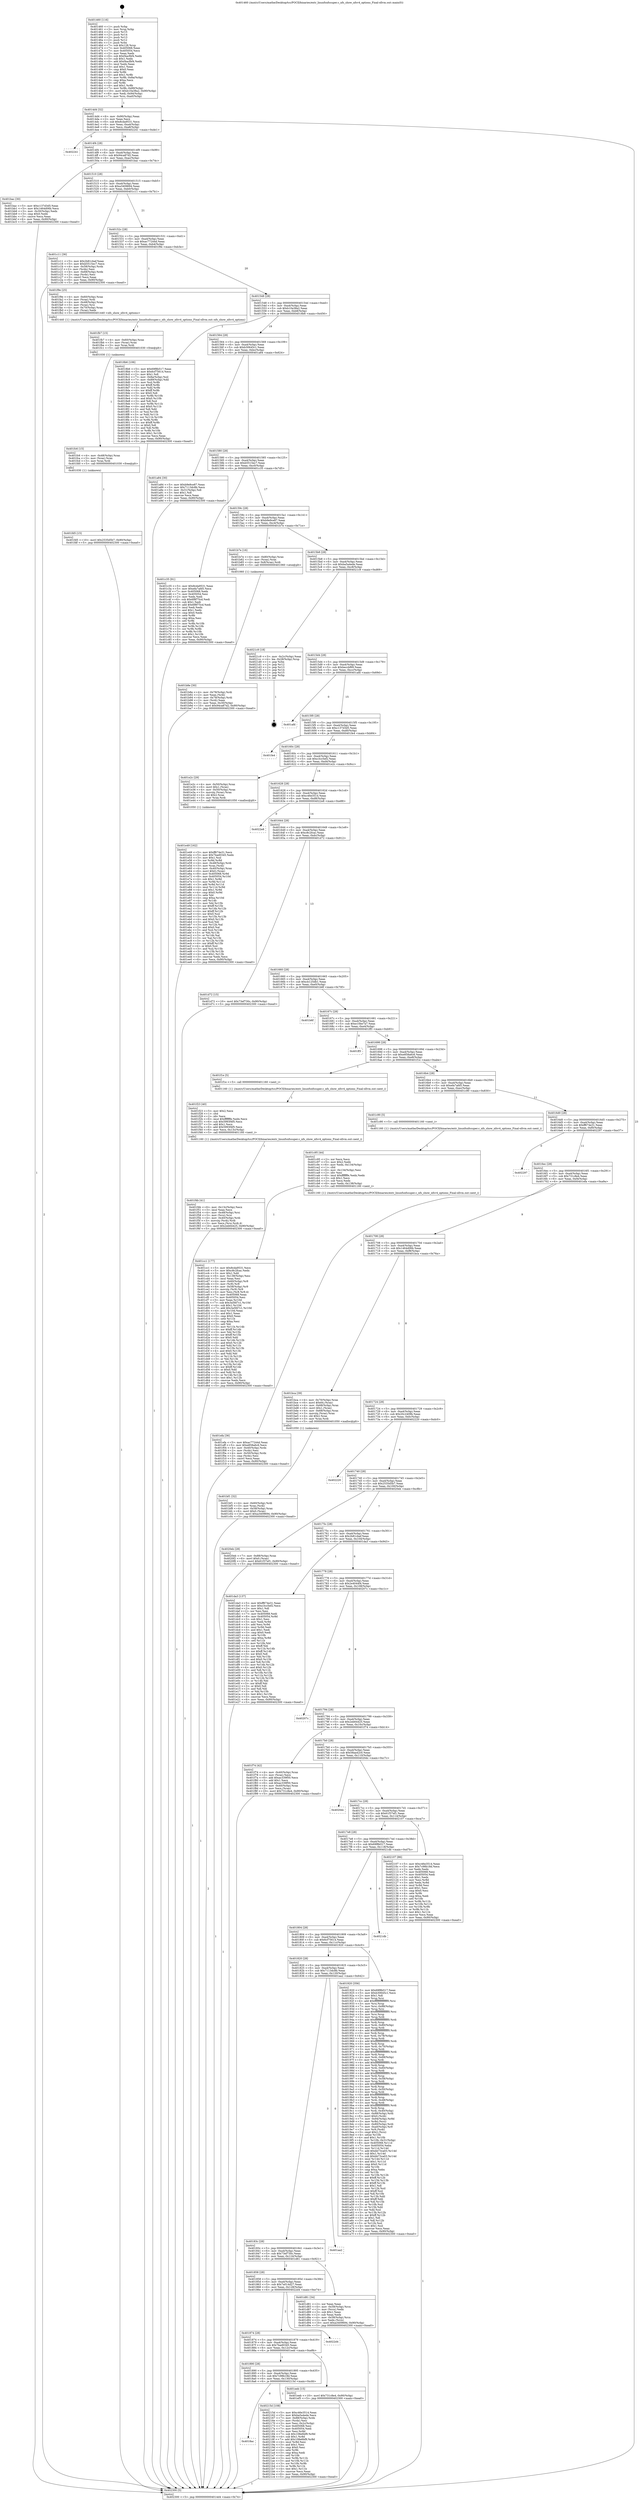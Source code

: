 digraph "0x401460" {
  label = "0x401460 (/mnt/c/Users/mathe/Desktop/tcc/POCII/binaries/extr_linuxfsnfssuper.c_nfs_show_nfsv4_options_Final-ollvm.out::main(0))"
  labelloc = "t"
  node[shape=record]

  Entry [label="",width=0.3,height=0.3,shape=circle,fillcolor=black,style=filled]
  "0x4014d4" [label="{
     0x4014d4 [32]\l
     | [instrs]\l
     &nbsp;&nbsp;0x4014d4 \<+6\>: mov -0x90(%rbp),%eax\l
     &nbsp;&nbsp;0x4014da \<+2\>: mov %eax,%ecx\l
     &nbsp;&nbsp;0x4014dc \<+6\>: sub $0x8cda9531,%ecx\l
     &nbsp;&nbsp;0x4014e2 \<+6\>: mov %eax,-0xa4(%rbp)\l
     &nbsp;&nbsp;0x4014e8 \<+6\>: mov %ecx,-0xa8(%rbp)\l
     &nbsp;&nbsp;0x4014ee \<+6\>: je 0000000000402241 \<main+0xde1\>\l
  }"]
  "0x402241" [label="{
     0x402241\l
  }", style=dashed]
  "0x4014f4" [label="{
     0x4014f4 [28]\l
     | [instrs]\l
     &nbsp;&nbsp;0x4014f4 \<+5\>: jmp 00000000004014f9 \<main+0x99\>\l
     &nbsp;&nbsp;0x4014f9 \<+6\>: mov -0xa4(%rbp),%eax\l
     &nbsp;&nbsp;0x4014ff \<+5\>: sub $0x94ca87d2,%eax\l
     &nbsp;&nbsp;0x401504 \<+6\>: mov %eax,-0xac(%rbp)\l
     &nbsp;&nbsp;0x40150a \<+6\>: je 0000000000401bac \<main+0x74c\>\l
  }"]
  Exit [label="",width=0.3,height=0.3,shape=circle,fillcolor=black,style=filled,peripheries=2]
  "0x401bac" [label="{
     0x401bac [30]\l
     | [instrs]\l
     &nbsp;&nbsp;0x401bac \<+5\>: mov $0xc137d3d5,%eax\l
     &nbsp;&nbsp;0x401bb1 \<+5\>: mov $0x1464d06b,%ecx\l
     &nbsp;&nbsp;0x401bb6 \<+3\>: mov -0x30(%rbp),%edx\l
     &nbsp;&nbsp;0x401bb9 \<+3\>: cmp $0x0,%edx\l
     &nbsp;&nbsp;0x401bbc \<+3\>: cmove %ecx,%eax\l
     &nbsp;&nbsp;0x401bbf \<+6\>: mov %eax,-0x90(%rbp)\l
     &nbsp;&nbsp;0x401bc5 \<+5\>: jmp 0000000000402300 \<main+0xea0\>\l
  }"]
  "0x401510" [label="{
     0x401510 [28]\l
     | [instrs]\l
     &nbsp;&nbsp;0x401510 \<+5\>: jmp 0000000000401515 \<main+0xb5\>\l
     &nbsp;&nbsp;0x401515 \<+6\>: mov -0xa4(%rbp),%eax\l
     &nbsp;&nbsp;0x40151b \<+5\>: sub $0xa3409694,%eax\l
     &nbsp;&nbsp;0x401520 \<+6\>: mov %eax,-0xb0(%rbp)\l
     &nbsp;&nbsp;0x401526 \<+6\>: je 0000000000401c11 \<main+0x7b1\>\l
  }"]
  "0x4018ac" [label="{
     0x4018ac\l
  }", style=dashed]
  "0x401c11" [label="{
     0x401c11 [36]\l
     | [instrs]\l
     &nbsp;&nbsp;0x401c11 \<+5\>: mov $0x2b81cbaf,%eax\l
     &nbsp;&nbsp;0x401c16 \<+5\>: mov $0xb5515ec7,%ecx\l
     &nbsp;&nbsp;0x401c1b \<+4\>: mov -0x58(%rbp),%rdx\l
     &nbsp;&nbsp;0x401c1f \<+2\>: mov (%rdx),%esi\l
     &nbsp;&nbsp;0x401c21 \<+4\>: mov -0x68(%rbp),%rdx\l
     &nbsp;&nbsp;0x401c25 \<+2\>: cmp (%rdx),%esi\l
     &nbsp;&nbsp;0x401c27 \<+3\>: cmovl %ecx,%eax\l
     &nbsp;&nbsp;0x401c2a \<+6\>: mov %eax,-0x90(%rbp)\l
     &nbsp;&nbsp;0x401c30 \<+5\>: jmp 0000000000402300 \<main+0xea0\>\l
  }"]
  "0x40152c" [label="{
     0x40152c [28]\l
     | [instrs]\l
     &nbsp;&nbsp;0x40152c \<+5\>: jmp 0000000000401531 \<main+0xd1\>\l
     &nbsp;&nbsp;0x401531 \<+6\>: mov -0xa4(%rbp),%eax\l
     &nbsp;&nbsp;0x401537 \<+5\>: sub $0xac77244d,%eax\l
     &nbsp;&nbsp;0x40153c \<+6\>: mov %eax,-0xb4(%rbp)\l
     &nbsp;&nbsp;0x401542 \<+6\>: je 0000000000401f9e \<main+0xb3e\>\l
  }"]
  "0x40215d" [label="{
     0x40215d [108]\l
     | [instrs]\l
     &nbsp;&nbsp;0x40215d \<+5\>: mov $0xc46e3514,%eax\l
     &nbsp;&nbsp;0x402162 \<+5\>: mov $0xba5a4ede,%ecx\l
     &nbsp;&nbsp;0x402167 \<+7\>: mov -0x88(%rbp),%rdx\l
     &nbsp;&nbsp;0x40216e \<+2\>: mov (%rdx),%esi\l
     &nbsp;&nbsp;0x402170 \<+3\>: mov %esi,-0x2c(%rbp)\l
     &nbsp;&nbsp;0x402173 \<+7\>: mov 0x405068,%esi\l
     &nbsp;&nbsp;0x40217a \<+7\>: mov 0x405054,%edi\l
     &nbsp;&nbsp;0x402181 \<+3\>: mov %esi,%r8d\l
     &nbsp;&nbsp;0x402184 \<+7\>: sub $0x108e6bf9,%r8d\l
     &nbsp;&nbsp;0x40218b \<+4\>: sub $0x1,%r8d\l
     &nbsp;&nbsp;0x40218f \<+7\>: add $0x108e6bf9,%r8d\l
     &nbsp;&nbsp;0x402196 \<+4\>: imul %r8d,%esi\l
     &nbsp;&nbsp;0x40219a \<+3\>: and $0x1,%esi\l
     &nbsp;&nbsp;0x40219d \<+3\>: cmp $0x0,%esi\l
     &nbsp;&nbsp;0x4021a0 \<+4\>: sete %r9b\l
     &nbsp;&nbsp;0x4021a4 \<+3\>: cmp $0xa,%edi\l
     &nbsp;&nbsp;0x4021a7 \<+4\>: setl %r10b\l
     &nbsp;&nbsp;0x4021ab \<+3\>: mov %r9b,%r11b\l
     &nbsp;&nbsp;0x4021ae \<+3\>: and %r10b,%r11b\l
     &nbsp;&nbsp;0x4021b1 \<+3\>: xor %r10b,%r9b\l
     &nbsp;&nbsp;0x4021b4 \<+3\>: or %r9b,%r11b\l
     &nbsp;&nbsp;0x4021b7 \<+4\>: test $0x1,%r11b\l
     &nbsp;&nbsp;0x4021bb \<+3\>: cmovne %ecx,%eax\l
     &nbsp;&nbsp;0x4021be \<+6\>: mov %eax,-0x90(%rbp)\l
     &nbsp;&nbsp;0x4021c4 \<+5\>: jmp 0000000000402300 \<main+0xea0\>\l
  }"]
  "0x401f9e" [label="{
     0x401f9e [25]\l
     | [instrs]\l
     &nbsp;&nbsp;0x401f9e \<+4\>: mov -0x60(%rbp),%rax\l
     &nbsp;&nbsp;0x401fa2 \<+3\>: mov (%rax),%rdi\l
     &nbsp;&nbsp;0x401fa5 \<+4\>: mov -0x48(%rbp),%rax\l
     &nbsp;&nbsp;0x401fa9 \<+3\>: mov (%rax),%rsi\l
     &nbsp;&nbsp;0x401fac \<+4\>: mov -0x70(%rbp),%rax\l
     &nbsp;&nbsp;0x401fb0 \<+2\>: mov (%rax),%edx\l
     &nbsp;&nbsp;0x401fb2 \<+5\>: call 0000000000401440 \<nfs_show_nfsv4_options\>\l
     | [calls]\l
     &nbsp;&nbsp;0x401440 \{1\} (/mnt/c/Users/mathe/Desktop/tcc/POCII/binaries/extr_linuxfsnfssuper.c_nfs_show_nfsv4_options_Final-ollvm.out::nfs_show_nfsv4_options)\l
  }"]
  "0x401548" [label="{
     0x401548 [28]\l
     | [instrs]\l
     &nbsp;&nbsp;0x401548 \<+5\>: jmp 000000000040154d \<main+0xed\>\l
     &nbsp;&nbsp;0x40154d \<+6\>: mov -0xa4(%rbp),%eax\l
     &nbsp;&nbsp;0x401553 \<+5\>: sub $0xb10a38a2,%eax\l
     &nbsp;&nbsp;0x401558 \<+6\>: mov %eax,-0xb8(%rbp)\l
     &nbsp;&nbsp;0x40155e \<+6\>: je 00000000004018b6 \<main+0x456\>\l
  }"]
  "0x401fd5" [label="{
     0x401fd5 [15]\l
     | [instrs]\l
     &nbsp;&nbsp;0x401fd5 \<+10\>: movl $0x2535d5b7,-0x90(%rbp)\l
     &nbsp;&nbsp;0x401fdf \<+5\>: jmp 0000000000402300 \<main+0xea0\>\l
  }"]
  "0x4018b6" [label="{
     0x4018b6 [106]\l
     | [instrs]\l
     &nbsp;&nbsp;0x4018b6 \<+5\>: mov $0x69f8b517,%eax\l
     &nbsp;&nbsp;0x4018bb \<+5\>: mov $0x6cf75614,%ecx\l
     &nbsp;&nbsp;0x4018c0 \<+2\>: mov $0x1,%dl\l
     &nbsp;&nbsp;0x4018c2 \<+7\>: mov -0x8a(%rbp),%sil\l
     &nbsp;&nbsp;0x4018c9 \<+7\>: mov -0x89(%rbp),%dil\l
     &nbsp;&nbsp;0x4018d0 \<+3\>: mov %sil,%r8b\l
     &nbsp;&nbsp;0x4018d3 \<+4\>: xor $0xff,%r8b\l
     &nbsp;&nbsp;0x4018d7 \<+3\>: mov %dil,%r9b\l
     &nbsp;&nbsp;0x4018da \<+4\>: xor $0xff,%r9b\l
     &nbsp;&nbsp;0x4018de \<+3\>: xor $0x0,%dl\l
     &nbsp;&nbsp;0x4018e1 \<+3\>: mov %r8b,%r10b\l
     &nbsp;&nbsp;0x4018e4 \<+4\>: and $0x0,%r10b\l
     &nbsp;&nbsp;0x4018e8 \<+3\>: and %dl,%sil\l
     &nbsp;&nbsp;0x4018eb \<+3\>: mov %r9b,%r11b\l
     &nbsp;&nbsp;0x4018ee \<+4\>: and $0x0,%r11b\l
     &nbsp;&nbsp;0x4018f2 \<+3\>: and %dl,%dil\l
     &nbsp;&nbsp;0x4018f5 \<+3\>: or %sil,%r10b\l
     &nbsp;&nbsp;0x4018f8 \<+3\>: or %dil,%r11b\l
     &nbsp;&nbsp;0x4018fb \<+3\>: xor %r11b,%r10b\l
     &nbsp;&nbsp;0x4018fe \<+3\>: or %r9b,%r8b\l
     &nbsp;&nbsp;0x401901 \<+4\>: xor $0xff,%r8b\l
     &nbsp;&nbsp;0x401905 \<+3\>: or $0x0,%dl\l
     &nbsp;&nbsp;0x401908 \<+3\>: and %dl,%r8b\l
     &nbsp;&nbsp;0x40190b \<+3\>: or %r8b,%r10b\l
     &nbsp;&nbsp;0x40190e \<+4\>: test $0x1,%r10b\l
     &nbsp;&nbsp;0x401912 \<+3\>: cmovne %ecx,%eax\l
     &nbsp;&nbsp;0x401915 \<+6\>: mov %eax,-0x90(%rbp)\l
     &nbsp;&nbsp;0x40191b \<+5\>: jmp 0000000000402300 \<main+0xea0\>\l
  }"]
  "0x401564" [label="{
     0x401564 [28]\l
     | [instrs]\l
     &nbsp;&nbsp;0x401564 \<+5\>: jmp 0000000000401569 \<main+0x109\>\l
     &nbsp;&nbsp;0x401569 \<+6\>: mov -0xa4(%rbp),%eax\l
     &nbsp;&nbsp;0x40156f \<+5\>: sub $0xb30645c1,%eax\l
     &nbsp;&nbsp;0x401574 \<+6\>: mov %eax,-0xbc(%rbp)\l
     &nbsp;&nbsp;0x40157a \<+6\>: je 0000000000401a84 \<main+0x624\>\l
  }"]
  "0x402300" [label="{
     0x402300 [5]\l
     | [instrs]\l
     &nbsp;&nbsp;0x402300 \<+5\>: jmp 00000000004014d4 \<main+0x74\>\l
  }"]
  "0x401460" [label="{
     0x401460 [116]\l
     | [instrs]\l
     &nbsp;&nbsp;0x401460 \<+1\>: push %rbp\l
     &nbsp;&nbsp;0x401461 \<+3\>: mov %rsp,%rbp\l
     &nbsp;&nbsp;0x401464 \<+2\>: push %r15\l
     &nbsp;&nbsp;0x401466 \<+2\>: push %r14\l
     &nbsp;&nbsp;0x401468 \<+2\>: push %r13\l
     &nbsp;&nbsp;0x40146a \<+2\>: push %r12\l
     &nbsp;&nbsp;0x40146c \<+1\>: push %rbx\l
     &nbsp;&nbsp;0x40146d \<+7\>: sub $0x128,%rsp\l
     &nbsp;&nbsp;0x401474 \<+7\>: mov 0x405068,%eax\l
     &nbsp;&nbsp;0x40147b \<+7\>: mov 0x405054,%ecx\l
     &nbsp;&nbsp;0x401482 \<+2\>: mov %eax,%edx\l
     &nbsp;&nbsp;0x401484 \<+6\>: sub $0xf4acfbf4,%edx\l
     &nbsp;&nbsp;0x40148a \<+3\>: sub $0x1,%edx\l
     &nbsp;&nbsp;0x40148d \<+6\>: add $0xf4acfbf4,%edx\l
     &nbsp;&nbsp;0x401493 \<+3\>: imul %edx,%eax\l
     &nbsp;&nbsp;0x401496 \<+3\>: and $0x1,%eax\l
     &nbsp;&nbsp;0x401499 \<+3\>: cmp $0x0,%eax\l
     &nbsp;&nbsp;0x40149c \<+4\>: sete %r8b\l
     &nbsp;&nbsp;0x4014a0 \<+4\>: and $0x1,%r8b\l
     &nbsp;&nbsp;0x4014a4 \<+7\>: mov %r8b,-0x8a(%rbp)\l
     &nbsp;&nbsp;0x4014ab \<+3\>: cmp $0xa,%ecx\l
     &nbsp;&nbsp;0x4014ae \<+4\>: setl %r8b\l
     &nbsp;&nbsp;0x4014b2 \<+4\>: and $0x1,%r8b\l
     &nbsp;&nbsp;0x4014b6 \<+7\>: mov %r8b,-0x89(%rbp)\l
     &nbsp;&nbsp;0x4014bd \<+10\>: movl $0xb10a38a2,-0x90(%rbp)\l
     &nbsp;&nbsp;0x4014c7 \<+6\>: mov %edi,-0x94(%rbp)\l
     &nbsp;&nbsp;0x4014cd \<+7\>: mov %rsi,-0xa0(%rbp)\l
  }"]
  "0x401fc6" [label="{
     0x401fc6 [15]\l
     | [instrs]\l
     &nbsp;&nbsp;0x401fc6 \<+4\>: mov -0x48(%rbp),%rax\l
     &nbsp;&nbsp;0x401fca \<+3\>: mov (%rax),%rax\l
     &nbsp;&nbsp;0x401fcd \<+3\>: mov %rax,%rdi\l
     &nbsp;&nbsp;0x401fd0 \<+5\>: call 0000000000401030 \<free@plt\>\l
     | [calls]\l
     &nbsp;&nbsp;0x401030 \{1\} (unknown)\l
  }"]
  "0x401a84" [label="{
     0x401a84 [30]\l
     | [instrs]\l
     &nbsp;&nbsp;0x401a84 \<+5\>: mov $0xb9e9ce87,%eax\l
     &nbsp;&nbsp;0x401a89 \<+5\>: mov $0x7113dc8b,%ecx\l
     &nbsp;&nbsp;0x401a8e \<+3\>: mov -0x31(%rbp),%dl\l
     &nbsp;&nbsp;0x401a91 \<+3\>: test $0x1,%dl\l
     &nbsp;&nbsp;0x401a94 \<+3\>: cmovne %ecx,%eax\l
     &nbsp;&nbsp;0x401a97 \<+6\>: mov %eax,-0x90(%rbp)\l
     &nbsp;&nbsp;0x401a9d \<+5\>: jmp 0000000000402300 \<main+0xea0\>\l
  }"]
  "0x401580" [label="{
     0x401580 [28]\l
     | [instrs]\l
     &nbsp;&nbsp;0x401580 \<+5\>: jmp 0000000000401585 \<main+0x125\>\l
     &nbsp;&nbsp;0x401585 \<+6\>: mov -0xa4(%rbp),%eax\l
     &nbsp;&nbsp;0x40158b \<+5\>: sub $0xb5515ec7,%eax\l
     &nbsp;&nbsp;0x401590 \<+6\>: mov %eax,-0xc0(%rbp)\l
     &nbsp;&nbsp;0x401596 \<+6\>: je 0000000000401c35 \<main+0x7d5\>\l
  }"]
  "0x401fb7" [label="{
     0x401fb7 [15]\l
     | [instrs]\l
     &nbsp;&nbsp;0x401fb7 \<+4\>: mov -0x60(%rbp),%rax\l
     &nbsp;&nbsp;0x401fbb \<+3\>: mov (%rax),%rax\l
     &nbsp;&nbsp;0x401fbe \<+3\>: mov %rax,%rdi\l
     &nbsp;&nbsp;0x401fc1 \<+5\>: call 0000000000401030 \<free@plt\>\l
     | [calls]\l
     &nbsp;&nbsp;0x401030 \{1\} (unknown)\l
  }"]
  "0x401c35" [label="{
     0x401c35 [91]\l
     | [instrs]\l
     &nbsp;&nbsp;0x401c35 \<+5\>: mov $0x8cda9531,%eax\l
     &nbsp;&nbsp;0x401c3a \<+5\>: mov $0xefa7afd5,%ecx\l
     &nbsp;&nbsp;0x401c3f \<+7\>: mov 0x405068,%edx\l
     &nbsp;&nbsp;0x401c46 \<+7\>: mov 0x405054,%esi\l
     &nbsp;&nbsp;0x401c4d \<+2\>: mov %edx,%edi\l
     &nbsp;&nbsp;0x401c4f \<+6\>: sub $0x6f8f75cd,%edi\l
     &nbsp;&nbsp;0x401c55 \<+3\>: sub $0x1,%edi\l
     &nbsp;&nbsp;0x401c58 \<+6\>: add $0x6f8f75cd,%edi\l
     &nbsp;&nbsp;0x401c5e \<+3\>: imul %edi,%edx\l
     &nbsp;&nbsp;0x401c61 \<+3\>: and $0x1,%edx\l
     &nbsp;&nbsp;0x401c64 \<+3\>: cmp $0x0,%edx\l
     &nbsp;&nbsp;0x401c67 \<+4\>: sete %r8b\l
     &nbsp;&nbsp;0x401c6b \<+3\>: cmp $0xa,%esi\l
     &nbsp;&nbsp;0x401c6e \<+4\>: setl %r9b\l
     &nbsp;&nbsp;0x401c72 \<+3\>: mov %r8b,%r10b\l
     &nbsp;&nbsp;0x401c75 \<+3\>: and %r9b,%r10b\l
     &nbsp;&nbsp;0x401c78 \<+3\>: xor %r9b,%r8b\l
     &nbsp;&nbsp;0x401c7b \<+3\>: or %r8b,%r10b\l
     &nbsp;&nbsp;0x401c7e \<+4\>: test $0x1,%r10b\l
     &nbsp;&nbsp;0x401c82 \<+3\>: cmovne %ecx,%eax\l
     &nbsp;&nbsp;0x401c85 \<+6\>: mov %eax,-0x90(%rbp)\l
     &nbsp;&nbsp;0x401c8b \<+5\>: jmp 0000000000402300 \<main+0xea0\>\l
  }"]
  "0x40159c" [label="{
     0x40159c [28]\l
     | [instrs]\l
     &nbsp;&nbsp;0x40159c \<+5\>: jmp 00000000004015a1 \<main+0x141\>\l
     &nbsp;&nbsp;0x4015a1 \<+6\>: mov -0xa4(%rbp),%eax\l
     &nbsp;&nbsp;0x4015a7 \<+5\>: sub $0xb9e9ce87,%eax\l
     &nbsp;&nbsp;0x4015ac \<+6\>: mov %eax,-0xc4(%rbp)\l
     &nbsp;&nbsp;0x4015b2 \<+6\>: je 0000000000401b7e \<main+0x71e\>\l
  }"]
  "0x401f4b" [label="{
     0x401f4b [41]\l
     | [instrs]\l
     &nbsp;&nbsp;0x401f4b \<+6\>: mov -0x13c(%rbp),%ecx\l
     &nbsp;&nbsp;0x401f51 \<+3\>: imul %eax,%ecx\l
     &nbsp;&nbsp;0x401f54 \<+4\>: mov -0x48(%rbp),%rsi\l
     &nbsp;&nbsp;0x401f58 \<+3\>: mov (%rsi),%rsi\l
     &nbsp;&nbsp;0x401f5b \<+4\>: mov -0x40(%rbp),%rdi\l
     &nbsp;&nbsp;0x401f5f \<+3\>: movslq (%rdi),%rdi\l
     &nbsp;&nbsp;0x401f62 \<+3\>: mov %ecx,(%rsi,%rdi,4)\l
     &nbsp;&nbsp;0x401f65 \<+10\>: movl $0x2eb64425,-0x90(%rbp)\l
     &nbsp;&nbsp;0x401f6f \<+5\>: jmp 0000000000402300 \<main+0xea0\>\l
  }"]
  "0x401b7e" [label="{
     0x401b7e [16]\l
     | [instrs]\l
     &nbsp;&nbsp;0x401b7e \<+4\>: mov -0x80(%rbp),%rax\l
     &nbsp;&nbsp;0x401b82 \<+3\>: mov (%rax),%rax\l
     &nbsp;&nbsp;0x401b85 \<+4\>: mov 0x8(%rax),%rdi\l
     &nbsp;&nbsp;0x401b89 \<+5\>: call 0000000000401060 \<atoi@plt\>\l
     | [calls]\l
     &nbsp;&nbsp;0x401060 \{1\} (unknown)\l
  }"]
  "0x4015b8" [label="{
     0x4015b8 [28]\l
     | [instrs]\l
     &nbsp;&nbsp;0x4015b8 \<+5\>: jmp 00000000004015bd \<main+0x15d\>\l
     &nbsp;&nbsp;0x4015bd \<+6\>: mov -0xa4(%rbp),%eax\l
     &nbsp;&nbsp;0x4015c3 \<+5\>: sub $0xba5a4ede,%eax\l
     &nbsp;&nbsp;0x4015c8 \<+6\>: mov %eax,-0xc8(%rbp)\l
     &nbsp;&nbsp;0x4015ce \<+6\>: je 00000000004021c9 \<main+0xd69\>\l
  }"]
  "0x401f23" [label="{
     0x401f23 [40]\l
     | [instrs]\l
     &nbsp;&nbsp;0x401f23 \<+5\>: mov $0x2,%ecx\l
     &nbsp;&nbsp;0x401f28 \<+1\>: cltd\l
     &nbsp;&nbsp;0x401f29 \<+2\>: idiv %ecx\l
     &nbsp;&nbsp;0x401f2b \<+6\>: imul $0xfffffffe,%edx,%ecx\l
     &nbsp;&nbsp;0x401f31 \<+6\>: sub $0x5993f4f5,%ecx\l
     &nbsp;&nbsp;0x401f37 \<+3\>: add $0x1,%ecx\l
     &nbsp;&nbsp;0x401f3a \<+6\>: add $0x5993f4f5,%ecx\l
     &nbsp;&nbsp;0x401f40 \<+6\>: mov %ecx,-0x13c(%rbp)\l
     &nbsp;&nbsp;0x401f46 \<+5\>: call 0000000000401160 \<next_i\>\l
     | [calls]\l
     &nbsp;&nbsp;0x401160 \{1\} (/mnt/c/Users/mathe/Desktop/tcc/POCII/binaries/extr_linuxfsnfssuper.c_nfs_show_nfsv4_options_Final-ollvm.out::next_i)\l
  }"]
  "0x4021c9" [label="{
     0x4021c9 [18]\l
     | [instrs]\l
     &nbsp;&nbsp;0x4021c9 \<+3\>: mov -0x2c(%rbp),%eax\l
     &nbsp;&nbsp;0x4021cc \<+4\>: lea -0x28(%rbp),%rsp\l
     &nbsp;&nbsp;0x4021d0 \<+1\>: pop %rbx\l
     &nbsp;&nbsp;0x4021d1 \<+2\>: pop %r12\l
     &nbsp;&nbsp;0x4021d3 \<+2\>: pop %r13\l
     &nbsp;&nbsp;0x4021d5 \<+2\>: pop %r14\l
     &nbsp;&nbsp;0x4021d7 \<+2\>: pop %r15\l
     &nbsp;&nbsp;0x4021d9 \<+1\>: pop %rbp\l
     &nbsp;&nbsp;0x4021da \<+1\>: ret\l
  }"]
  "0x4015d4" [label="{
     0x4015d4 [28]\l
     | [instrs]\l
     &nbsp;&nbsp;0x4015d4 \<+5\>: jmp 00000000004015d9 \<main+0x179\>\l
     &nbsp;&nbsp;0x4015d9 \<+6\>: mov -0xa4(%rbp),%eax\l
     &nbsp;&nbsp;0x4015df \<+5\>: sub $0xbeccbf69,%eax\l
     &nbsp;&nbsp;0x4015e4 \<+6\>: mov %eax,-0xcc(%rbp)\l
     &nbsp;&nbsp;0x4015ea \<+6\>: je 0000000000401afd \<main+0x69d\>\l
  }"]
  "0x401890" [label="{
     0x401890 [28]\l
     | [instrs]\l
     &nbsp;&nbsp;0x401890 \<+5\>: jmp 0000000000401895 \<main+0x435\>\l
     &nbsp;&nbsp;0x401895 \<+6\>: mov -0xa4(%rbp),%eax\l
     &nbsp;&nbsp;0x40189b \<+5\>: sub $0x7c98b18d,%eax\l
     &nbsp;&nbsp;0x4018a0 \<+6\>: mov %eax,-0x130(%rbp)\l
     &nbsp;&nbsp;0x4018a6 \<+6\>: je 000000000040215d \<main+0xcfd\>\l
  }"]
  "0x401afd" [label="{
     0x401afd\l
  }", style=dashed]
  "0x4015f0" [label="{
     0x4015f0 [28]\l
     | [instrs]\l
     &nbsp;&nbsp;0x4015f0 \<+5\>: jmp 00000000004015f5 \<main+0x195\>\l
     &nbsp;&nbsp;0x4015f5 \<+6\>: mov -0xa4(%rbp),%eax\l
     &nbsp;&nbsp;0x4015fb \<+5\>: sub $0xc137d3d5,%eax\l
     &nbsp;&nbsp;0x401600 \<+6\>: mov %eax,-0xd0(%rbp)\l
     &nbsp;&nbsp;0x401606 \<+6\>: je 0000000000401fe4 \<main+0xb84\>\l
  }"]
  "0x401eeb" [label="{
     0x401eeb [15]\l
     | [instrs]\l
     &nbsp;&nbsp;0x401eeb \<+10\>: movl $0x731c8e4,-0x90(%rbp)\l
     &nbsp;&nbsp;0x401ef5 \<+5\>: jmp 0000000000402300 \<main+0xea0\>\l
  }"]
  "0x401fe4" [label="{
     0x401fe4\l
  }", style=dashed]
  "0x40160c" [label="{
     0x40160c [28]\l
     | [instrs]\l
     &nbsp;&nbsp;0x40160c \<+5\>: jmp 0000000000401611 \<main+0x1b1\>\l
     &nbsp;&nbsp;0x401611 \<+6\>: mov -0xa4(%rbp),%eax\l
     &nbsp;&nbsp;0x401617 \<+5\>: sub $0xc3cc5ef2,%eax\l
     &nbsp;&nbsp;0x40161c \<+6\>: mov %eax,-0xd4(%rbp)\l
     &nbsp;&nbsp;0x401622 \<+6\>: je 0000000000401e2c \<main+0x9cc\>\l
  }"]
  "0x401874" [label="{
     0x401874 [28]\l
     | [instrs]\l
     &nbsp;&nbsp;0x401874 \<+5\>: jmp 0000000000401879 \<main+0x419\>\l
     &nbsp;&nbsp;0x401879 \<+6\>: mov -0xa4(%rbp),%eax\l
     &nbsp;&nbsp;0x40187f \<+5\>: sub $0x7bad0345,%eax\l
     &nbsp;&nbsp;0x401884 \<+6\>: mov %eax,-0x12c(%rbp)\l
     &nbsp;&nbsp;0x40188a \<+6\>: je 0000000000401eeb \<main+0xa8b\>\l
  }"]
  "0x401e2c" [label="{
     0x401e2c [29]\l
     | [instrs]\l
     &nbsp;&nbsp;0x401e2c \<+4\>: mov -0x50(%rbp),%rax\l
     &nbsp;&nbsp;0x401e30 \<+6\>: movl $0x1,(%rax)\l
     &nbsp;&nbsp;0x401e36 \<+4\>: mov -0x50(%rbp),%rax\l
     &nbsp;&nbsp;0x401e3a \<+3\>: movslq (%rax),%rax\l
     &nbsp;&nbsp;0x401e3d \<+4\>: shl $0x2,%rax\l
     &nbsp;&nbsp;0x401e41 \<+3\>: mov %rax,%rdi\l
     &nbsp;&nbsp;0x401e44 \<+5\>: call 0000000000401050 \<malloc@plt\>\l
     | [calls]\l
     &nbsp;&nbsp;0x401050 \{1\} (unknown)\l
  }"]
  "0x401628" [label="{
     0x401628 [28]\l
     | [instrs]\l
     &nbsp;&nbsp;0x401628 \<+5\>: jmp 000000000040162d \<main+0x1cd\>\l
     &nbsp;&nbsp;0x40162d \<+6\>: mov -0xa4(%rbp),%eax\l
     &nbsp;&nbsp;0x401633 \<+5\>: sub $0xc46e3514,%eax\l
     &nbsp;&nbsp;0x401638 \<+6\>: mov %eax,-0xd8(%rbp)\l
     &nbsp;&nbsp;0x40163e \<+6\>: je 00000000004022e8 \<main+0xe88\>\l
  }"]
  "0x4022d4" [label="{
     0x4022d4\l
  }", style=dashed]
  "0x4022e8" [label="{
     0x4022e8\l
  }", style=dashed]
  "0x401644" [label="{
     0x401644 [28]\l
     | [instrs]\l
     &nbsp;&nbsp;0x401644 \<+5\>: jmp 0000000000401649 \<main+0x1e9\>\l
     &nbsp;&nbsp;0x401649 \<+6\>: mov -0xa4(%rbp),%eax\l
     &nbsp;&nbsp;0x40164f \<+5\>: sub $0xc8c2fcac,%eax\l
     &nbsp;&nbsp;0x401654 \<+6\>: mov %eax,-0xdc(%rbp)\l
     &nbsp;&nbsp;0x40165a \<+6\>: je 0000000000401d72 \<main+0x912\>\l
  }"]
  "0x401e49" [label="{
     0x401e49 [162]\l
     | [instrs]\l
     &nbsp;&nbsp;0x401e49 \<+5\>: mov $0xff674e31,%ecx\l
     &nbsp;&nbsp;0x401e4e \<+5\>: mov $0x7bad0345,%edx\l
     &nbsp;&nbsp;0x401e53 \<+3\>: mov $0x1,%sil\l
     &nbsp;&nbsp;0x401e56 \<+3\>: xor %r8d,%r8d\l
     &nbsp;&nbsp;0x401e59 \<+4\>: mov -0x48(%rbp),%rdi\l
     &nbsp;&nbsp;0x401e5d \<+3\>: mov %rax,(%rdi)\l
     &nbsp;&nbsp;0x401e60 \<+4\>: mov -0x40(%rbp),%rax\l
     &nbsp;&nbsp;0x401e64 \<+6\>: movl $0x0,(%rax)\l
     &nbsp;&nbsp;0x401e6a \<+8\>: mov 0x405068,%r9d\l
     &nbsp;&nbsp;0x401e72 \<+8\>: mov 0x405054,%r10d\l
     &nbsp;&nbsp;0x401e7a \<+4\>: sub $0x1,%r8d\l
     &nbsp;&nbsp;0x401e7e \<+3\>: mov %r9d,%r11d\l
     &nbsp;&nbsp;0x401e81 \<+3\>: add %r8d,%r11d\l
     &nbsp;&nbsp;0x401e84 \<+4\>: imul %r11d,%r9d\l
     &nbsp;&nbsp;0x401e88 \<+4\>: and $0x1,%r9d\l
     &nbsp;&nbsp;0x401e8c \<+4\>: cmp $0x0,%r9d\l
     &nbsp;&nbsp;0x401e90 \<+3\>: sete %bl\l
     &nbsp;&nbsp;0x401e93 \<+4\>: cmp $0xa,%r10d\l
     &nbsp;&nbsp;0x401e97 \<+4\>: setl %r14b\l
     &nbsp;&nbsp;0x401e9b \<+3\>: mov %bl,%r15b\l
     &nbsp;&nbsp;0x401e9e \<+4\>: xor $0xff,%r15b\l
     &nbsp;&nbsp;0x401ea2 \<+3\>: mov %r14b,%r12b\l
     &nbsp;&nbsp;0x401ea5 \<+4\>: xor $0xff,%r12b\l
     &nbsp;&nbsp;0x401ea9 \<+4\>: xor $0x0,%sil\l
     &nbsp;&nbsp;0x401ead \<+3\>: mov %r15b,%r13b\l
     &nbsp;&nbsp;0x401eb0 \<+4\>: and $0x0,%r13b\l
     &nbsp;&nbsp;0x401eb4 \<+3\>: and %sil,%bl\l
     &nbsp;&nbsp;0x401eb7 \<+3\>: mov %r12b,%al\l
     &nbsp;&nbsp;0x401eba \<+2\>: and $0x0,%al\l
     &nbsp;&nbsp;0x401ebc \<+3\>: and %sil,%r14b\l
     &nbsp;&nbsp;0x401ebf \<+3\>: or %bl,%r13b\l
     &nbsp;&nbsp;0x401ec2 \<+3\>: or %r14b,%al\l
     &nbsp;&nbsp;0x401ec5 \<+3\>: xor %al,%r13b\l
     &nbsp;&nbsp;0x401ec8 \<+3\>: or %r12b,%r15b\l
     &nbsp;&nbsp;0x401ecb \<+4\>: xor $0xff,%r15b\l
     &nbsp;&nbsp;0x401ecf \<+4\>: or $0x0,%sil\l
     &nbsp;&nbsp;0x401ed3 \<+3\>: and %sil,%r15b\l
     &nbsp;&nbsp;0x401ed6 \<+3\>: or %r15b,%r13b\l
     &nbsp;&nbsp;0x401ed9 \<+4\>: test $0x1,%r13b\l
     &nbsp;&nbsp;0x401edd \<+3\>: cmovne %edx,%ecx\l
     &nbsp;&nbsp;0x401ee0 \<+6\>: mov %ecx,-0x90(%rbp)\l
     &nbsp;&nbsp;0x401ee6 \<+5\>: jmp 0000000000402300 \<main+0xea0\>\l
  }"]
  "0x401d72" [label="{
     0x401d72 [15]\l
     | [instrs]\l
     &nbsp;&nbsp;0x401d72 \<+10\>: movl $0x73ef730c,-0x90(%rbp)\l
     &nbsp;&nbsp;0x401d7c \<+5\>: jmp 0000000000402300 \<main+0xea0\>\l
  }"]
  "0x401660" [label="{
     0x401660 [28]\l
     | [instrs]\l
     &nbsp;&nbsp;0x401660 \<+5\>: jmp 0000000000401665 \<main+0x205\>\l
     &nbsp;&nbsp;0x401665 \<+6\>: mov -0xa4(%rbp),%eax\l
     &nbsp;&nbsp;0x40166b \<+5\>: sub $0xcb125db1,%eax\l
     &nbsp;&nbsp;0x401670 \<+6\>: mov %eax,-0xe0(%rbp)\l
     &nbsp;&nbsp;0x401676 \<+6\>: je 0000000000401b6f \<main+0x70f\>\l
  }"]
  "0x401858" [label="{
     0x401858 [28]\l
     | [instrs]\l
     &nbsp;&nbsp;0x401858 \<+5\>: jmp 000000000040185d \<main+0x3fd\>\l
     &nbsp;&nbsp;0x40185d \<+6\>: mov -0xa4(%rbp),%eax\l
     &nbsp;&nbsp;0x401863 \<+5\>: sub $0x7a014d27,%eax\l
     &nbsp;&nbsp;0x401868 \<+6\>: mov %eax,-0x128(%rbp)\l
     &nbsp;&nbsp;0x40186e \<+6\>: je 00000000004022d4 \<main+0xe74\>\l
  }"]
  "0x401b6f" [label="{
     0x401b6f\l
  }", style=dashed]
  "0x40167c" [label="{
     0x40167c [28]\l
     | [instrs]\l
     &nbsp;&nbsp;0x40167c \<+5\>: jmp 0000000000401681 \<main+0x221\>\l
     &nbsp;&nbsp;0x401681 \<+6\>: mov -0xa4(%rbp),%eax\l
     &nbsp;&nbsp;0x401687 \<+5\>: sub $0xe10be7a7,%eax\l
     &nbsp;&nbsp;0x40168c \<+6\>: mov %eax,-0xe4(%rbp)\l
     &nbsp;&nbsp;0x401692 \<+6\>: je 0000000000401ff3 \<main+0xb93\>\l
  }"]
  "0x401d81" [label="{
     0x401d81 [34]\l
     | [instrs]\l
     &nbsp;&nbsp;0x401d81 \<+2\>: xor %eax,%eax\l
     &nbsp;&nbsp;0x401d83 \<+4\>: mov -0x58(%rbp),%rcx\l
     &nbsp;&nbsp;0x401d87 \<+2\>: mov (%rcx),%edx\l
     &nbsp;&nbsp;0x401d89 \<+3\>: sub $0x1,%eax\l
     &nbsp;&nbsp;0x401d8c \<+2\>: sub %eax,%edx\l
     &nbsp;&nbsp;0x401d8e \<+4\>: mov -0x58(%rbp),%rcx\l
     &nbsp;&nbsp;0x401d92 \<+2\>: mov %edx,(%rcx)\l
     &nbsp;&nbsp;0x401d94 \<+10\>: movl $0xa3409694,-0x90(%rbp)\l
     &nbsp;&nbsp;0x401d9e \<+5\>: jmp 0000000000402300 \<main+0xea0\>\l
  }"]
  "0x401ff3" [label="{
     0x401ff3\l
  }", style=dashed]
  "0x401698" [label="{
     0x401698 [28]\l
     | [instrs]\l
     &nbsp;&nbsp;0x401698 \<+5\>: jmp 000000000040169d \<main+0x23d\>\l
     &nbsp;&nbsp;0x40169d \<+6\>: mov -0xa4(%rbp),%eax\l
     &nbsp;&nbsp;0x4016a3 \<+5\>: sub $0xe858a6c6,%eax\l
     &nbsp;&nbsp;0x4016a8 \<+6\>: mov %eax,-0xe8(%rbp)\l
     &nbsp;&nbsp;0x4016ae \<+6\>: je 0000000000401f1e \<main+0xabe\>\l
  }"]
  "0x40183c" [label="{
     0x40183c [28]\l
     | [instrs]\l
     &nbsp;&nbsp;0x40183c \<+5\>: jmp 0000000000401841 \<main+0x3e1\>\l
     &nbsp;&nbsp;0x401841 \<+6\>: mov -0xa4(%rbp),%eax\l
     &nbsp;&nbsp;0x401847 \<+5\>: sub $0x73ef730c,%eax\l
     &nbsp;&nbsp;0x40184c \<+6\>: mov %eax,-0x124(%rbp)\l
     &nbsp;&nbsp;0x401852 \<+6\>: je 0000000000401d81 \<main+0x921\>\l
  }"]
  "0x401f1e" [label="{
     0x401f1e [5]\l
     | [instrs]\l
     &nbsp;&nbsp;0x401f1e \<+5\>: call 0000000000401160 \<next_i\>\l
     | [calls]\l
     &nbsp;&nbsp;0x401160 \{1\} (/mnt/c/Users/mathe/Desktop/tcc/POCII/binaries/extr_linuxfsnfssuper.c_nfs_show_nfsv4_options_Final-ollvm.out::next_i)\l
  }"]
  "0x4016b4" [label="{
     0x4016b4 [28]\l
     | [instrs]\l
     &nbsp;&nbsp;0x4016b4 \<+5\>: jmp 00000000004016b9 \<main+0x259\>\l
     &nbsp;&nbsp;0x4016b9 \<+6\>: mov -0xa4(%rbp),%eax\l
     &nbsp;&nbsp;0x4016bf \<+5\>: sub $0xefa7afd5,%eax\l
     &nbsp;&nbsp;0x4016c4 \<+6\>: mov %eax,-0xec(%rbp)\l
     &nbsp;&nbsp;0x4016ca \<+6\>: je 0000000000401c90 \<main+0x830\>\l
  }"]
  "0x401aa2" [label="{
     0x401aa2\l
  }", style=dashed]
  "0x401c90" [label="{
     0x401c90 [5]\l
     | [instrs]\l
     &nbsp;&nbsp;0x401c90 \<+5\>: call 0000000000401160 \<next_i\>\l
     | [calls]\l
     &nbsp;&nbsp;0x401160 \{1\} (/mnt/c/Users/mathe/Desktop/tcc/POCII/binaries/extr_linuxfsnfssuper.c_nfs_show_nfsv4_options_Final-ollvm.out::next_i)\l
  }"]
  "0x4016d0" [label="{
     0x4016d0 [28]\l
     | [instrs]\l
     &nbsp;&nbsp;0x4016d0 \<+5\>: jmp 00000000004016d5 \<main+0x275\>\l
     &nbsp;&nbsp;0x4016d5 \<+6\>: mov -0xa4(%rbp),%eax\l
     &nbsp;&nbsp;0x4016db \<+5\>: sub $0xff674e31,%eax\l
     &nbsp;&nbsp;0x4016e0 \<+6\>: mov %eax,-0xf0(%rbp)\l
     &nbsp;&nbsp;0x4016e6 \<+6\>: je 0000000000402297 \<main+0xe37\>\l
  }"]
  "0x401cc1" [label="{
     0x401cc1 [177]\l
     | [instrs]\l
     &nbsp;&nbsp;0x401cc1 \<+5\>: mov $0x8cda9531,%ecx\l
     &nbsp;&nbsp;0x401cc6 \<+5\>: mov $0xc8c2fcac,%edx\l
     &nbsp;&nbsp;0x401ccb \<+3\>: mov $0x1,%dil\l
     &nbsp;&nbsp;0x401cce \<+6\>: mov -0x138(%rbp),%esi\l
     &nbsp;&nbsp;0x401cd4 \<+3\>: imul %eax,%esi\l
     &nbsp;&nbsp;0x401cd7 \<+4\>: mov -0x60(%rbp),%r8\l
     &nbsp;&nbsp;0x401cdb \<+3\>: mov (%r8),%r8\l
     &nbsp;&nbsp;0x401cde \<+4\>: mov -0x58(%rbp),%r9\l
     &nbsp;&nbsp;0x401ce2 \<+3\>: movslq (%r9),%r9\l
     &nbsp;&nbsp;0x401ce5 \<+4\>: mov %esi,(%r8,%r9,4)\l
     &nbsp;&nbsp;0x401ce9 \<+7\>: mov 0x405068,%eax\l
     &nbsp;&nbsp;0x401cf0 \<+7\>: mov 0x405054,%esi\l
     &nbsp;&nbsp;0x401cf7 \<+3\>: mov %eax,%r10d\l
     &nbsp;&nbsp;0x401cfa \<+7\>: sub $0x3a5fd7c1,%r10d\l
     &nbsp;&nbsp;0x401d01 \<+4\>: sub $0x1,%r10d\l
     &nbsp;&nbsp;0x401d05 \<+7\>: add $0x3a5fd7c1,%r10d\l
     &nbsp;&nbsp;0x401d0c \<+4\>: imul %r10d,%eax\l
     &nbsp;&nbsp;0x401d10 \<+3\>: and $0x1,%eax\l
     &nbsp;&nbsp;0x401d13 \<+3\>: cmp $0x0,%eax\l
     &nbsp;&nbsp;0x401d16 \<+4\>: sete %r11b\l
     &nbsp;&nbsp;0x401d1a \<+3\>: cmp $0xa,%esi\l
     &nbsp;&nbsp;0x401d1d \<+3\>: setl %bl\l
     &nbsp;&nbsp;0x401d20 \<+3\>: mov %r11b,%r14b\l
     &nbsp;&nbsp;0x401d23 \<+4\>: xor $0xff,%r14b\l
     &nbsp;&nbsp;0x401d27 \<+3\>: mov %bl,%r15b\l
     &nbsp;&nbsp;0x401d2a \<+4\>: xor $0xff,%r15b\l
     &nbsp;&nbsp;0x401d2e \<+4\>: xor $0x0,%dil\l
     &nbsp;&nbsp;0x401d32 \<+3\>: mov %r14b,%r12b\l
     &nbsp;&nbsp;0x401d35 \<+4\>: and $0x0,%r12b\l
     &nbsp;&nbsp;0x401d39 \<+3\>: and %dil,%r11b\l
     &nbsp;&nbsp;0x401d3c \<+3\>: mov %r15b,%r13b\l
     &nbsp;&nbsp;0x401d3f \<+4\>: and $0x0,%r13b\l
     &nbsp;&nbsp;0x401d43 \<+3\>: and %dil,%bl\l
     &nbsp;&nbsp;0x401d46 \<+3\>: or %r11b,%r12b\l
     &nbsp;&nbsp;0x401d49 \<+3\>: or %bl,%r13b\l
     &nbsp;&nbsp;0x401d4c \<+3\>: xor %r13b,%r12b\l
     &nbsp;&nbsp;0x401d4f \<+3\>: or %r15b,%r14b\l
     &nbsp;&nbsp;0x401d52 \<+4\>: xor $0xff,%r14b\l
     &nbsp;&nbsp;0x401d56 \<+4\>: or $0x0,%dil\l
     &nbsp;&nbsp;0x401d5a \<+3\>: and %dil,%r14b\l
     &nbsp;&nbsp;0x401d5d \<+3\>: or %r14b,%r12b\l
     &nbsp;&nbsp;0x401d60 \<+4\>: test $0x1,%r12b\l
     &nbsp;&nbsp;0x401d64 \<+3\>: cmovne %edx,%ecx\l
     &nbsp;&nbsp;0x401d67 \<+6\>: mov %ecx,-0x90(%rbp)\l
     &nbsp;&nbsp;0x401d6d \<+5\>: jmp 0000000000402300 \<main+0xea0\>\l
  }"]
  "0x402297" [label="{
     0x402297\l
  }", style=dashed]
  "0x4016ec" [label="{
     0x4016ec [28]\l
     | [instrs]\l
     &nbsp;&nbsp;0x4016ec \<+5\>: jmp 00000000004016f1 \<main+0x291\>\l
     &nbsp;&nbsp;0x4016f1 \<+6\>: mov -0xa4(%rbp),%eax\l
     &nbsp;&nbsp;0x4016f7 \<+5\>: sub $0x731c8e4,%eax\l
     &nbsp;&nbsp;0x4016fc \<+6\>: mov %eax,-0xf4(%rbp)\l
     &nbsp;&nbsp;0x401702 \<+6\>: je 0000000000401efa \<main+0xa9a\>\l
  }"]
  "0x401c95" [label="{
     0x401c95 [44]\l
     | [instrs]\l
     &nbsp;&nbsp;0x401c95 \<+2\>: xor %ecx,%ecx\l
     &nbsp;&nbsp;0x401c97 \<+5\>: mov $0x2,%edx\l
     &nbsp;&nbsp;0x401c9c \<+6\>: mov %edx,-0x134(%rbp)\l
     &nbsp;&nbsp;0x401ca2 \<+1\>: cltd\l
     &nbsp;&nbsp;0x401ca3 \<+6\>: mov -0x134(%rbp),%esi\l
     &nbsp;&nbsp;0x401ca9 \<+2\>: idiv %esi\l
     &nbsp;&nbsp;0x401cab \<+6\>: imul $0xfffffffe,%edx,%edx\l
     &nbsp;&nbsp;0x401cb1 \<+3\>: sub $0x1,%ecx\l
     &nbsp;&nbsp;0x401cb4 \<+2\>: sub %ecx,%edx\l
     &nbsp;&nbsp;0x401cb6 \<+6\>: mov %edx,-0x138(%rbp)\l
     &nbsp;&nbsp;0x401cbc \<+5\>: call 0000000000401160 \<next_i\>\l
     | [calls]\l
     &nbsp;&nbsp;0x401160 \{1\} (/mnt/c/Users/mathe/Desktop/tcc/POCII/binaries/extr_linuxfsnfssuper.c_nfs_show_nfsv4_options_Final-ollvm.out::next_i)\l
  }"]
  "0x401efa" [label="{
     0x401efa [36]\l
     | [instrs]\l
     &nbsp;&nbsp;0x401efa \<+5\>: mov $0xac77244d,%eax\l
     &nbsp;&nbsp;0x401eff \<+5\>: mov $0xe858a6c6,%ecx\l
     &nbsp;&nbsp;0x401f04 \<+4\>: mov -0x40(%rbp),%rdx\l
     &nbsp;&nbsp;0x401f08 \<+2\>: mov (%rdx),%esi\l
     &nbsp;&nbsp;0x401f0a \<+4\>: mov -0x50(%rbp),%rdx\l
     &nbsp;&nbsp;0x401f0e \<+2\>: cmp (%rdx),%esi\l
     &nbsp;&nbsp;0x401f10 \<+3\>: cmovl %ecx,%eax\l
     &nbsp;&nbsp;0x401f13 \<+6\>: mov %eax,-0x90(%rbp)\l
     &nbsp;&nbsp;0x401f19 \<+5\>: jmp 0000000000402300 \<main+0xea0\>\l
  }"]
  "0x401708" [label="{
     0x401708 [28]\l
     | [instrs]\l
     &nbsp;&nbsp;0x401708 \<+5\>: jmp 000000000040170d \<main+0x2ad\>\l
     &nbsp;&nbsp;0x40170d \<+6\>: mov -0xa4(%rbp),%eax\l
     &nbsp;&nbsp;0x401713 \<+5\>: sub $0x1464d06b,%eax\l
     &nbsp;&nbsp;0x401718 \<+6\>: mov %eax,-0xf8(%rbp)\l
     &nbsp;&nbsp;0x40171e \<+6\>: je 0000000000401bca \<main+0x76a\>\l
  }"]
  "0x401bf1" [label="{
     0x401bf1 [32]\l
     | [instrs]\l
     &nbsp;&nbsp;0x401bf1 \<+4\>: mov -0x60(%rbp),%rdi\l
     &nbsp;&nbsp;0x401bf5 \<+3\>: mov %rax,(%rdi)\l
     &nbsp;&nbsp;0x401bf8 \<+4\>: mov -0x58(%rbp),%rax\l
     &nbsp;&nbsp;0x401bfc \<+6\>: movl $0x0,(%rax)\l
     &nbsp;&nbsp;0x401c02 \<+10\>: movl $0xa3409694,-0x90(%rbp)\l
     &nbsp;&nbsp;0x401c0c \<+5\>: jmp 0000000000402300 \<main+0xea0\>\l
  }"]
  "0x401bca" [label="{
     0x401bca [39]\l
     | [instrs]\l
     &nbsp;&nbsp;0x401bca \<+4\>: mov -0x70(%rbp),%rax\l
     &nbsp;&nbsp;0x401bce \<+6\>: movl $0x64,(%rax)\l
     &nbsp;&nbsp;0x401bd4 \<+4\>: mov -0x68(%rbp),%rax\l
     &nbsp;&nbsp;0x401bd8 \<+6\>: movl $0x1,(%rax)\l
     &nbsp;&nbsp;0x401bde \<+4\>: mov -0x68(%rbp),%rax\l
     &nbsp;&nbsp;0x401be2 \<+3\>: movslq (%rax),%rax\l
     &nbsp;&nbsp;0x401be5 \<+4\>: shl $0x2,%rax\l
     &nbsp;&nbsp;0x401be9 \<+3\>: mov %rax,%rdi\l
     &nbsp;&nbsp;0x401bec \<+5\>: call 0000000000401050 \<malloc@plt\>\l
     | [calls]\l
     &nbsp;&nbsp;0x401050 \{1\} (unknown)\l
  }"]
  "0x401724" [label="{
     0x401724 [28]\l
     | [instrs]\l
     &nbsp;&nbsp;0x401724 \<+5\>: jmp 0000000000401729 \<main+0x2c9\>\l
     &nbsp;&nbsp;0x401729 \<+6\>: mov -0xa4(%rbp),%eax\l
     &nbsp;&nbsp;0x40172f \<+5\>: sub $0x20c2409b,%eax\l
     &nbsp;&nbsp;0x401734 \<+6\>: mov %eax,-0xfc(%rbp)\l
     &nbsp;&nbsp;0x40173a \<+6\>: je 0000000000402220 \<main+0xdc0\>\l
  }"]
  "0x401b8e" [label="{
     0x401b8e [30]\l
     | [instrs]\l
     &nbsp;&nbsp;0x401b8e \<+4\>: mov -0x78(%rbp),%rdi\l
     &nbsp;&nbsp;0x401b92 \<+2\>: mov %eax,(%rdi)\l
     &nbsp;&nbsp;0x401b94 \<+4\>: mov -0x78(%rbp),%rdi\l
     &nbsp;&nbsp;0x401b98 \<+2\>: mov (%rdi),%eax\l
     &nbsp;&nbsp;0x401b9a \<+3\>: mov %eax,-0x30(%rbp)\l
     &nbsp;&nbsp;0x401b9d \<+10\>: movl $0x94ca87d2,-0x90(%rbp)\l
     &nbsp;&nbsp;0x401ba7 \<+5\>: jmp 0000000000402300 \<main+0xea0\>\l
  }"]
  "0x402220" [label="{
     0x402220\l
  }", style=dashed]
  "0x401740" [label="{
     0x401740 [28]\l
     | [instrs]\l
     &nbsp;&nbsp;0x401740 \<+5\>: jmp 0000000000401745 \<main+0x2e5\>\l
     &nbsp;&nbsp;0x401745 \<+6\>: mov -0xa4(%rbp),%eax\l
     &nbsp;&nbsp;0x40174b \<+5\>: sub $0x2535d5b7,%eax\l
     &nbsp;&nbsp;0x401750 \<+6\>: mov %eax,-0x100(%rbp)\l
     &nbsp;&nbsp;0x401756 \<+6\>: je 00000000004020eb \<main+0xc8b\>\l
  }"]
  "0x401820" [label="{
     0x401820 [28]\l
     | [instrs]\l
     &nbsp;&nbsp;0x401820 \<+5\>: jmp 0000000000401825 \<main+0x3c5\>\l
     &nbsp;&nbsp;0x401825 \<+6\>: mov -0xa4(%rbp),%eax\l
     &nbsp;&nbsp;0x40182b \<+5\>: sub $0x7113dc8b,%eax\l
     &nbsp;&nbsp;0x401830 \<+6\>: mov %eax,-0x120(%rbp)\l
     &nbsp;&nbsp;0x401836 \<+6\>: je 0000000000401aa2 \<main+0x642\>\l
  }"]
  "0x4020eb" [label="{
     0x4020eb [28]\l
     | [instrs]\l
     &nbsp;&nbsp;0x4020eb \<+7\>: mov -0x88(%rbp),%rax\l
     &nbsp;&nbsp;0x4020f2 \<+6\>: movl $0x0,(%rax)\l
     &nbsp;&nbsp;0x4020f8 \<+10\>: movl $0x61f37ef1,-0x90(%rbp)\l
     &nbsp;&nbsp;0x402102 \<+5\>: jmp 0000000000402300 \<main+0xea0\>\l
  }"]
  "0x40175c" [label="{
     0x40175c [28]\l
     | [instrs]\l
     &nbsp;&nbsp;0x40175c \<+5\>: jmp 0000000000401761 \<main+0x301\>\l
     &nbsp;&nbsp;0x401761 \<+6\>: mov -0xa4(%rbp),%eax\l
     &nbsp;&nbsp;0x401767 \<+5\>: sub $0x2b81cbaf,%eax\l
     &nbsp;&nbsp;0x40176c \<+6\>: mov %eax,-0x104(%rbp)\l
     &nbsp;&nbsp;0x401772 \<+6\>: je 0000000000401da3 \<main+0x943\>\l
  }"]
  "0x401920" [label="{
     0x401920 [356]\l
     | [instrs]\l
     &nbsp;&nbsp;0x401920 \<+5\>: mov $0x69f8b517,%eax\l
     &nbsp;&nbsp;0x401925 \<+5\>: mov $0xb30645c1,%ecx\l
     &nbsp;&nbsp;0x40192a \<+2\>: mov $0x1,%dl\l
     &nbsp;&nbsp;0x40192c \<+3\>: mov %rsp,%rsi\l
     &nbsp;&nbsp;0x40192f \<+4\>: add $0xfffffffffffffff0,%rsi\l
     &nbsp;&nbsp;0x401933 \<+3\>: mov %rsi,%rsp\l
     &nbsp;&nbsp;0x401936 \<+7\>: mov %rsi,-0x88(%rbp)\l
     &nbsp;&nbsp;0x40193d \<+3\>: mov %rsp,%rsi\l
     &nbsp;&nbsp;0x401940 \<+4\>: add $0xfffffffffffffff0,%rsi\l
     &nbsp;&nbsp;0x401944 \<+3\>: mov %rsi,%rsp\l
     &nbsp;&nbsp;0x401947 \<+3\>: mov %rsp,%rdi\l
     &nbsp;&nbsp;0x40194a \<+4\>: add $0xfffffffffffffff0,%rdi\l
     &nbsp;&nbsp;0x40194e \<+3\>: mov %rdi,%rsp\l
     &nbsp;&nbsp;0x401951 \<+4\>: mov %rdi,-0x80(%rbp)\l
     &nbsp;&nbsp;0x401955 \<+3\>: mov %rsp,%rdi\l
     &nbsp;&nbsp;0x401958 \<+4\>: add $0xfffffffffffffff0,%rdi\l
     &nbsp;&nbsp;0x40195c \<+3\>: mov %rdi,%rsp\l
     &nbsp;&nbsp;0x40195f \<+4\>: mov %rdi,-0x78(%rbp)\l
     &nbsp;&nbsp;0x401963 \<+3\>: mov %rsp,%rdi\l
     &nbsp;&nbsp;0x401966 \<+4\>: add $0xfffffffffffffff0,%rdi\l
     &nbsp;&nbsp;0x40196a \<+3\>: mov %rdi,%rsp\l
     &nbsp;&nbsp;0x40196d \<+4\>: mov %rdi,-0x70(%rbp)\l
     &nbsp;&nbsp;0x401971 \<+3\>: mov %rsp,%rdi\l
     &nbsp;&nbsp;0x401974 \<+4\>: add $0xfffffffffffffff0,%rdi\l
     &nbsp;&nbsp;0x401978 \<+3\>: mov %rdi,%rsp\l
     &nbsp;&nbsp;0x40197b \<+4\>: mov %rdi,-0x68(%rbp)\l
     &nbsp;&nbsp;0x40197f \<+3\>: mov %rsp,%rdi\l
     &nbsp;&nbsp;0x401982 \<+4\>: add $0xfffffffffffffff0,%rdi\l
     &nbsp;&nbsp;0x401986 \<+3\>: mov %rdi,%rsp\l
     &nbsp;&nbsp;0x401989 \<+4\>: mov %rdi,-0x60(%rbp)\l
     &nbsp;&nbsp;0x40198d \<+3\>: mov %rsp,%rdi\l
     &nbsp;&nbsp;0x401990 \<+4\>: add $0xfffffffffffffff0,%rdi\l
     &nbsp;&nbsp;0x401994 \<+3\>: mov %rdi,%rsp\l
     &nbsp;&nbsp;0x401997 \<+4\>: mov %rdi,-0x58(%rbp)\l
     &nbsp;&nbsp;0x40199b \<+3\>: mov %rsp,%rdi\l
     &nbsp;&nbsp;0x40199e \<+4\>: add $0xfffffffffffffff0,%rdi\l
     &nbsp;&nbsp;0x4019a2 \<+3\>: mov %rdi,%rsp\l
     &nbsp;&nbsp;0x4019a5 \<+4\>: mov %rdi,-0x50(%rbp)\l
     &nbsp;&nbsp;0x4019a9 \<+3\>: mov %rsp,%rdi\l
     &nbsp;&nbsp;0x4019ac \<+4\>: add $0xfffffffffffffff0,%rdi\l
     &nbsp;&nbsp;0x4019b0 \<+3\>: mov %rdi,%rsp\l
     &nbsp;&nbsp;0x4019b3 \<+4\>: mov %rdi,-0x48(%rbp)\l
     &nbsp;&nbsp;0x4019b7 \<+3\>: mov %rsp,%rdi\l
     &nbsp;&nbsp;0x4019ba \<+4\>: add $0xfffffffffffffff0,%rdi\l
     &nbsp;&nbsp;0x4019be \<+3\>: mov %rdi,%rsp\l
     &nbsp;&nbsp;0x4019c1 \<+4\>: mov %rdi,-0x40(%rbp)\l
     &nbsp;&nbsp;0x4019c5 \<+7\>: mov -0x88(%rbp),%rdi\l
     &nbsp;&nbsp;0x4019cc \<+6\>: movl $0x0,(%rdi)\l
     &nbsp;&nbsp;0x4019d2 \<+7\>: mov -0x94(%rbp),%r8d\l
     &nbsp;&nbsp;0x4019d9 \<+3\>: mov %r8d,(%rsi)\l
     &nbsp;&nbsp;0x4019dc \<+4\>: mov -0x80(%rbp),%rdi\l
     &nbsp;&nbsp;0x4019e0 \<+7\>: mov -0xa0(%rbp),%r9\l
     &nbsp;&nbsp;0x4019e7 \<+3\>: mov %r9,(%rdi)\l
     &nbsp;&nbsp;0x4019ea \<+3\>: cmpl $0x2,(%rsi)\l
     &nbsp;&nbsp;0x4019ed \<+4\>: setne %r10b\l
     &nbsp;&nbsp;0x4019f1 \<+4\>: and $0x1,%r10b\l
     &nbsp;&nbsp;0x4019f5 \<+4\>: mov %r10b,-0x31(%rbp)\l
     &nbsp;&nbsp;0x4019f9 \<+8\>: mov 0x405068,%r11d\l
     &nbsp;&nbsp;0x401a01 \<+7\>: mov 0x405054,%ebx\l
     &nbsp;&nbsp;0x401a08 \<+3\>: mov %r11d,%r14d\l
     &nbsp;&nbsp;0x401a0b \<+7\>: add $0xbb73ca03,%r14d\l
     &nbsp;&nbsp;0x401a12 \<+4\>: sub $0x1,%r14d\l
     &nbsp;&nbsp;0x401a16 \<+7\>: sub $0xbb73ca03,%r14d\l
     &nbsp;&nbsp;0x401a1d \<+4\>: imul %r14d,%r11d\l
     &nbsp;&nbsp;0x401a21 \<+4\>: and $0x1,%r11d\l
     &nbsp;&nbsp;0x401a25 \<+4\>: cmp $0x0,%r11d\l
     &nbsp;&nbsp;0x401a29 \<+4\>: sete %r10b\l
     &nbsp;&nbsp;0x401a2d \<+3\>: cmp $0xa,%ebx\l
     &nbsp;&nbsp;0x401a30 \<+4\>: setl %r15b\l
     &nbsp;&nbsp;0x401a34 \<+3\>: mov %r10b,%r12b\l
     &nbsp;&nbsp;0x401a37 \<+4\>: xor $0xff,%r12b\l
     &nbsp;&nbsp;0x401a3b \<+3\>: mov %r15b,%r13b\l
     &nbsp;&nbsp;0x401a3e \<+4\>: xor $0xff,%r13b\l
     &nbsp;&nbsp;0x401a42 \<+3\>: xor $0x1,%dl\l
     &nbsp;&nbsp;0x401a45 \<+3\>: mov %r12b,%sil\l
     &nbsp;&nbsp;0x401a48 \<+4\>: and $0xff,%sil\l
     &nbsp;&nbsp;0x401a4c \<+3\>: and %dl,%r10b\l
     &nbsp;&nbsp;0x401a4f \<+3\>: mov %r13b,%dil\l
     &nbsp;&nbsp;0x401a52 \<+4\>: and $0xff,%dil\l
     &nbsp;&nbsp;0x401a56 \<+3\>: and %dl,%r15b\l
     &nbsp;&nbsp;0x401a59 \<+3\>: or %r10b,%sil\l
     &nbsp;&nbsp;0x401a5c \<+3\>: or %r15b,%dil\l
     &nbsp;&nbsp;0x401a5f \<+3\>: xor %dil,%sil\l
     &nbsp;&nbsp;0x401a62 \<+3\>: or %r13b,%r12b\l
     &nbsp;&nbsp;0x401a65 \<+4\>: xor $0xff,%r12b\l
     &nbsp;&nbsp;0x401a69 \<+3\>: or $0x1,%dl\l
     &nbsp;&nbsp;0x401a6c \<+3\>: and %dl,%r12b\l
     &nbsp;&nbsp;0x401a6f \<+3\>: or %r12b,%sil\l
     &nbsp;&nbsp;0x401a72 \<+4\>: test $0x1,%sil\l
     &nbsp;&nbsp;0x401a76 \<+3\>: cmovne %ecx,%eax\l
     &nbsp;&nbsp;0x401a79 \<+6\>: mov %eax,-0x90(%rbp)\l
     &nbsp;&nbsp;0x401a7f \<+5\>: jmp 0000000000402300 \<main+0xea0\>\l
  }"]
  "0x401da3" [label="{
     0x401da3 [137]\l
     | [instrs]\l
     &nbsp;&nbsp;0x401da3 \<+5\>: mov $0xff674e31,%eax\l
     &nbsp;&nbsp;0x401da8 \<+5\>: mov $0xc3cc5ef2,%ecx\l
     &nbsp;&nbsp;0x401dad \<+2\>: mov $0x1,%dl\l
     &nbsp;&nbsp;0x401daf \<+2\>: xor %esi,%esi\l
     &nbsp;&nbsp;0x401db1 \<+7\>: mov 0x405068,%edi\l
     &nbsp;&nbsp;0x401db8 \<+8\>: mov 0x405054,%r8d\l
     &nbsp;&nbsp;0x401dc0 \<+3\>: sub $0x1,%esi\l
     &nbsp;&nbsp;0x401dc3 \<+3\>: mov %edi,%r9d\l
     &nbsp;&nbsp;0x401dc6 \<+3\>: add %esi,%r9d\l
     &nbsp;&nbsp;0x401dc9 \<+4\>: imul %r9d,%edi\l
     &nbsp;&nbsp;0x401dcd \<+3\>: and $0x1,%edi\l
     &nbsp;&nbsp;0x401dd0 \<+3\>: cmp $0x0,%edi\l
     &nbsp;&nbsp;0x401dd3 \<+4\>: sete %r10b\l
     &nbsp;&nbsp;0x401dd7 \<+4\>: cmp $0xa,%r8d\l
     &nbsp;&nbsp;0x401ddb \<+4\>: setl %r11b\l
     &nbsp;&nbsp;0x401ddf \<+3\>: mov %r10b,%bl\l
     &nbsp;&nbsp;0x401de2 \<+3\>: xor $0xff,%bl\l
     &nbsp;&nbsp;0x401de5 \<+3\>: mov %r11b,%r14b\l
     &nbsp;&nbsp;0x401de8 \<+4\>: xor $0xff,%r14b\l
     &nbsp;&nbsp;0x401dec \<+3\>: xor $0x0,%dl\l
     &nbsp;&nbsp;0x401def \<+3\>: mov %bl,%r15b\l
     &nbsp;&nbsp;0x401df2 \<+4\>: and $0x0,%r15b\l
     &nbsp;&nbsp;0x401df6 \<+3\>: and %dl,%r10b\l
     &nbsp;&nbsp;0x401df9 \<+3\>: mov %r14b,%r12b\l
     &nbsp;&nbsp;0x401dfc \<+4\>: and $0x0,%r12b\l
     &nbsp;&nbsp;0x401e00 \<+3\>: and %dl,%r11b\l
     &nbsp;&nbsp;0x401e03 \<+3\>: or %r10b,%r15b\l
     &nbsp;&nbsp;0x401e06 \<+3\>: or %r11b,%r12b\l
     &nbsp;&nbsp;0x401e09 \<+3\>: xor %r12b,%r15b\l
     &nbsp;&nbsp;0x401e0c \<+3\>: or %r14b,%bl\l
     &nbsp;&nbsp;0x401e0f \<+3\>: xor $0xff,%bl\l
     &nbsp;&nbsp;0x401e12 \<+3\>: or $0x0,%dl\l
     &nbsp;&nbsp;0x401e15 \<+2\>: and %dl,%bl\l
     &nbsp;&nbsp;0x401e17 \<+3\>: or %bl,%r15b\l
     &nbsp;&nbsp;0x401e1a \<+4\>: test $0x1,%r15b\l
     &nbsp;&nbsp;0x401e1e \<+3\>: cmovne %ecx,%eax\l
     &nbsp;&nbsp;0x401e21 \<+6\>: mov %eax,-0x90(%rbp)\l
     &nbsp;&nbsp;0x401e27 \<+5\>: jmp 0000000000402300 \<main+0xea0\>\l
  }"]
  "0x401778" [label="{
     0x401778 [28]\l
     | [instrs]\l
     &nbsp;&nbsp;0x401778 \<+5\>: jmp 000000000040177d \<main+0x31d\>\l
     &nbsp;&nbsp;0x40177d \<+6\>: mov -0xa4(%rbp),%eax\l
     &nbsp;&nbsp;0x401783 \<+5\>: sub $0x2e4044f4,%eax\l
     &nbsp;&nbsp;0x401788 \<+6\>: mov %eax,-0x108(%rbp)\l
     &nbsp;&nbsp;0x40178e \<+6\>: je 000000000040207c \<main+0xc1c\>\l
  }"]
  "0x401804" [label="{
     0x401804 [28]\l
     | [instrs]\l
     &nbsp;&nbsp;0x401804 \<+5\>: jmp 0000000000401809 \<main+0x3a9\>\l
     &nbsp;&nbsp;0x401809 \<+6\>: mov -0xa4(%rbp),%eax\l
     &nbsp;&nbsp;0x40180f \<+5\>: sub $0x6cf75614,%eax\l
     &nbsp;&nbsp;0x401814 \<+6\>: mov %eax,-0x11c(%rbp)\l
     &nbsp;&nbsp;0x40181a \<+6\>: je 0000000000401920 \<main+0x4c0\>\l
  }"]
  "0x40207c" [label="{
     0x40207c\l
  }", style=dashed]
  "0x401794" [label="{
     0x401794 [28]\l
     | [instrs]\l
     &nbsp;&nbsp;0x401794 \<+5\>: jmp 0000000000401799 \<main+0x339\>\l
     &nbsp;&nbsp;0x401799 \<+6\>: mov -0xa4(%rbp),%eax\l
     &nbsp;&nbsp;0x40179f \<+5\>: sub $0x2eb64425,%eax\l
     &nbsp;&nbsp;0x4017a4 \<+6\>: mov %eax,-0x10c(%rbp)\l
     &nbsp;&nbsp;0x4017aa \<+6\>: je 0000000000401f74 \<main+0xb14\>\l
  }"]
  "0x4021db" [label="{
     0x4021db\l
  }", style=dashed]
  "0x401f74" [label="{
     0x401f74 [42]\l
     | [instrs]\l
     &nbsp;&nbsp;0x401f74 \<+4\>: mov -0x40(%rbp),%rax\l
     &nbsp;&nbsp;0x401f78 \<+2\>: mov (%rax),%ecx\l
     &nbsp;&nbsp;0x401f7a \<+6\>: add $0xac339f50,%ecx\l
     &nbsp;&nbsp;0x401f80 \<+3\>: add $0x1,%ecx\l
     &nbsp;&nbsp;0x401f83 \<+6\>: sub $0xac339f50,%ecx\l
     &nbsp;&nbsp;0x401f89 \<+4\>: mov -0x40(%rbp),%rax\l
     &nbsp;&nbsp;0x401f8d \<+2\>: mov %ecx,(%rax)\l
     &nbsp;&nbsp;0x401f8f \<+10\>: movl $0x731c8e4,-0x90(%rbp)\l
     &nbsp;&nbsp;0x401f99 \<+5\>: jmp 0000000000402300 \<main+0xea0\>\l
  }"]
  "0x4017b0" [label="{
     0x4017b0 [28]\l
     | [instrs]\l
     &nbsp;&nbsp;0x4017b0 \<+5\>: jmp 00000000004017b5 \<main+0x355\>\l
     &nbsp;&nbsp;0x4017b5 \<+6\>: mov -0xa4(%rbp),%eax\l
     &nbsp;&nbsp;0x4017bb \<+5\>: sub $0x58aa42c0,%eax\l
     &nbsp;&nbsp;0x4017c0 \<+6\>: mov %eax,-0x110(%rbp)\l
     &nbsp;&nbsp;0x4017c6 \<+6\>: je 00000000004020dc \<main+0xc7c\>\l
  }"]
  "0x4017e8" [label="{
     0x4017e8 [28]\l
     | [instrs]\l
     &nbsp;&nbsp;0x4017e8 \<+5\>: jmp 00000000004017ed \<main+0x38d\>\l
     &nbsp;&nbsp;0x4017ed \<+6\>: mov -0xa4(%rbp),%eax\l
     &nbsp;&nbsp;0x4017f3 \<+5\>: sub $0x69f8b517,%eax\l
     &nbsp;&nbsp;0x4017f8 \<+6\>: mov %eax,-0x118(%rbp)\l
     &nbsp;&nbsp;0x4017fe \<+6\>: je 00000000004021db \<main+0xd7b\>\l
  }"]
  "0x4020dc" [label="{
     0x4020dc\l
  }", style=dashed]
  "0x4017cc" [label="{
     0x4017cc [28]\l
     | [instrs]\l
     &nbsp;&nbsp;0x4017cc \<+5\>: jmp 00000000004017d1 \<main+0x371\>\l
     &nbsp;&nbsp;0x4017d1 \<+6\>: mov -0xa4(%rbp),%eax\l
     &nbsp;&nbsp;0x4017d7 \<+5\>: sub $0x61f37ef1,%eax\l
     &nbsp;&nbsp;0x4017dc \<+6\>: mov %eax,-0x114(%rbp)\l
     &nbsp;&nbsp;0x4017e2 \<+6\>: je 0000000000402107 \<main+0xca7\>\l
  }"]
  "0x402107" [label="{
     0x402107 [86]\l
     | [instrs]\l
     &nbsp;&nbsp;0x402107 \<+5\>: mov $0xc46e3514,%eax\l
     &nbsp;&nbsp;0x40210c \<+5\>: mov $0x7c98b18d,%ecx\l
     &nbsp;&nbsp;0x402111 \<+2\>: xor %edx,%edx\l
     &nbsp;&nbsp;0x402113 \<+7\>: mov 0x405068,%esi\l
     &nbsp;&nbsp;0x40211a \<+7\>: mov 0x405054,%edi\l
     &nbsp;&nbsp;0x402121 \<+3\>: sub $0x1,%edx\l
     &nbsp;&nbsp;0x402124 \<+3\>: mov %esi,%r8d\l
     &nbsp;&nbsp;0x402127 \<+3\>: add %edx,%r8d\l
     &nbsp;&nbsp;0x40212a \<+4\>: imul %r8d,%esi\l
     &nbsp;&nbsp;0x40212e \<+3\>: and $0x1,%esi\l
     &nbsp;&nbsp;0x402131 \<+3\>: cmp $0x0,%esi\l
     &nbsp;&nbsp;0x402134 \<+4\>: sete %r9b\l
     &nbsp;&nbsp;0x402138 \<+3\>: cmp $0xa,%edi\l
     &nbsp;&nbsp;0x40213b \<+4\>: setl %r10b\l
     &nbsp;&nbsp;0x40213f \<+3\>: mov %r9b,%r11b\l
     &nbsp;&nbsp;0x402142 \<+3\>: and %r10b,%r11b\l
     &nbsp;&nbsp;0x402145 \<+3\>: xor %r10b,%r9b\l
     &nbsp;&nbsp;0x402148 \<+3\>: or %r9b,%r11b\l
     &nbsp;&nbsp;0x40214b \<+4\>: test $0x1,%r11b\l
     &nbsp;&nbsp;0x40214f \<+3\>: cmovne %ecx,%eax\l
     &nbsp;&nbsp;0x402152 \<+6\>: mov %eax,-0x90(%rbp)\l
     &nbsp;&nbsp;0x402158 \<+5\>: jmp 0000000000402300 \<main+0xea0\>\l
  }"]
  Entry -> "0x401460" [label=" 1"]
  "0x4014d4" -> "0x402241" [label=" 0"]
  "0x4014d4" -> "0x4014f4" [label=" 24"]
  "0x4021c9" -> Exit [label=" 1"]
  "0x4014f4" -> "0x401bac" [label=" 1"]
  "0x4014f4" -> "0x401510" [label=" 23"]
  "0x40215d" -> "0x402300" [label=" 1"]
  "0x401510" -> "0x401c11" [label=" 2"]
  "0x401510" -> "0x40152c" [label=" 21"]
  "0x401890" -> "0x4018ac" [label=" 0"]
  "0x40152c" -> "0x401f9e" [label=" 1"]
  "0x40152c" -> "0x401548" [label=" 20"]
  "0x401890" -> "0x40215d" [label=" 1"]
  "0x401548" -> "0x4018b6" [label=" 1"]
  "0x401548" -> "0x401564" [label=" 19"]
  "0x4018b6" -> "0x402300" [label=" 1"]
  "0x401460" -> "0x4014d4" [label=" 1"]
  "0x402300" -> "0x4014d4" [label=" 23"]
  "0x402107" -> "0x402300" [label=" 1"]
  "0x401564" -> "0x401a84" [label=" 1"]
  "0x401564" -> "0x401580" [label=" 18"]
  "0x4020eb" -> "0x402300" [label=" 1"]
  "0x401580" -> "0x401c35" [label=" 1"]
  "0x401580" -> "0x40159c" [label=" 17"]
  "0x401fd5" -> "0x402300" [label=" 1"]
  "0x40159c" -> "0x401b7e" [label=" 1"]
  "0x40159c" -> "0x4015b8" [label=" 16"]
  "0x401fc6" -> "0x401fd5" [label=" 1"]
  "0x4015b8" -> "0x4021c9" [label=" 1"]
  "0x4015b8" -> "0x4015d4" [label=" 15"]
  "0x401fb7" -> "0x401fc6" [label=" 1"]
  "0x4015d4" -> "0x401afd" [label=" 0"]
  "0x4015d4" -> "0x4015f0" [label=" 15"]
  "0x401f9e" -> "0x401fb7" [label=" 1"]
  "0x4015f0" -> "0x401fe4" [label=" 0"]
  "0x4015f0" -> "0x40160c" [label=" 15"]
  "0x401f74" -> "0x402300" [label=" 1"]
  "0x40160c" -> "0x401e2c" [label=" 1"]
  "0x40160c" -> "0x401628" [label=" 14"]
  "0x401f23" -> "0x401f4b" [label=" 1"]
  "0x401628" -> "0x4022e8" [label=" 0"]
  "0x401628" -> "0x401644" [label=" 14"]
  "0x401f1e" -> "0x401f23" [label=" 1"]
  "0x401644" -> "0x401d72" [label=" 1"]
  "0x401644" -> "0x401660" [label=" 13"]
  "0x401eeb" -> "0x402300" [label=" 1"]
  "0x401660" -> "0x401b6f" [label=" 0"]
  "0x401660" -> "0x40167c" [label=" 13"]
  "0x401874" -> "0x401890" [label=" 1"]
  "0x40167c" -> "0x401ff3" [label=" 0"]
  "0x40167c" -> "0x401698" [label=" 13"]
  "0x401874" -> "0x401eeb" [label=" 1"]
  "0x401698" -> "0x401f1e" [label=" 1"]
  "0x401698" -> "0x4016b4" [label=" 12"]
  "0x401858" -> "0x401874" [label=" 2"]
  "0x4016b4" -> "0x401c90" [label=" 1"]
  "0x4016b4" -> "0x4016d0" [label=" 11"]
  "0x401858" -> "0x4022d4" [label=" 0"]
  "0x4016d0" -> "0x402297" [label=" 0"]
  "0x4016d0" -> "0x4016ec" [label=" 11"]
  "0x401e49" -> "0x402300" [label=" 1"]
  "0x4016ec" -> "0x401efa" [label=" 2"]
  "0x4016ec" -> "0x401708" [label=" 9"]
  "0x401e2c" -> "0x401e49" [label=" 1"]
  "0x401708" -> "0x401bca" [label=" 1"]
  "0x401708" -> "0x401724" [label=" 8"]
  "0x401da3" -> "0x402300" [label=" 1"]
  "0x401724" -> "0x402220" [label=" 0"]
  "0x401724" -> "0x401740" [label=" 8"]
  "0x401d81" -> "0x402300" [label=" 1"]
  "0x401740" -> "0x4020eb" [label=" 1"]
  "0x401740" -> "0x40175c" [label=" 7"]
  "0x40183c" -> "0x401d81" [label=" 1"]
  "0x40175c" -> "0x401da3" [label=" 1"]
  "0x40175c" -> "0x401778" [label=" 6"]
  "0x401f4b" -> "0x402300" [label=" 1"]
  "0x401778" -> "0x40207c" [label=" 0"]
  "0x401778" -> "0x401794" [label=" 6"]
  "0x401820" -> "0x401aa2" [label=" 0"]
  "0x401794" -> "0x401f74" [label=" 1"]
  "0x401794" -> "0x4017b0" [label=" 5"]
  "0x401efa" -> "0x402300" [label=" 2"]
  "0x4017b0" -> "0x4020dc" [label=" 0"]
  "0x4017b0" -> "0x4017cc" [label=" 5"]
  "0x401cc1" -> "0x402300" [label=" 1"]
  "0x4017cc" -> "0x402107" [label=" 1"]
  "0x4017cc" -> "0x4017e8" [label=" 4"]
  "0x401d72" -> "0x402300" [label=" 1"]
  "0x4017e8" -> "0x4021db" [label=" 0"]
  "0x4017e8" -> "0x401804" [label=" 4"]
  "0x401820" -> "0x40183c" [label=" 3"]
  "0x401804" -> "0x401920" [label=" 1"]
  "0x401804" -> "0x401820" [label=" 3"]
  "0x40183c" -> "0x401858" [label=" 2"]
  "0x401920" -> "0x402300" [label=" 1"]
  "0x401a84" -> "0x402300" [label=" 1"]
  "0x401b7e" -> "0x401b8e" [label=" 1"]
  "0x401b8e" -> "0x402300" [label=" 1"]
  "0x401bac" -> "0x402300" [label=" 1"]
  "0x401bca" -> "0x401bf1" [label=" 1"]
  "0x401bf1" -> "0x402300" [label=" 1"]
  "0x401c11" -> "0x402300" [label=" 2"]
  "0x401c35" -> "0x402300" [label=" 1"]
  "0x401c90" -> "0x401c95" [label=" 1"]
  "0x401c95" -> "0x401cc1" [label=" 1"]
}
